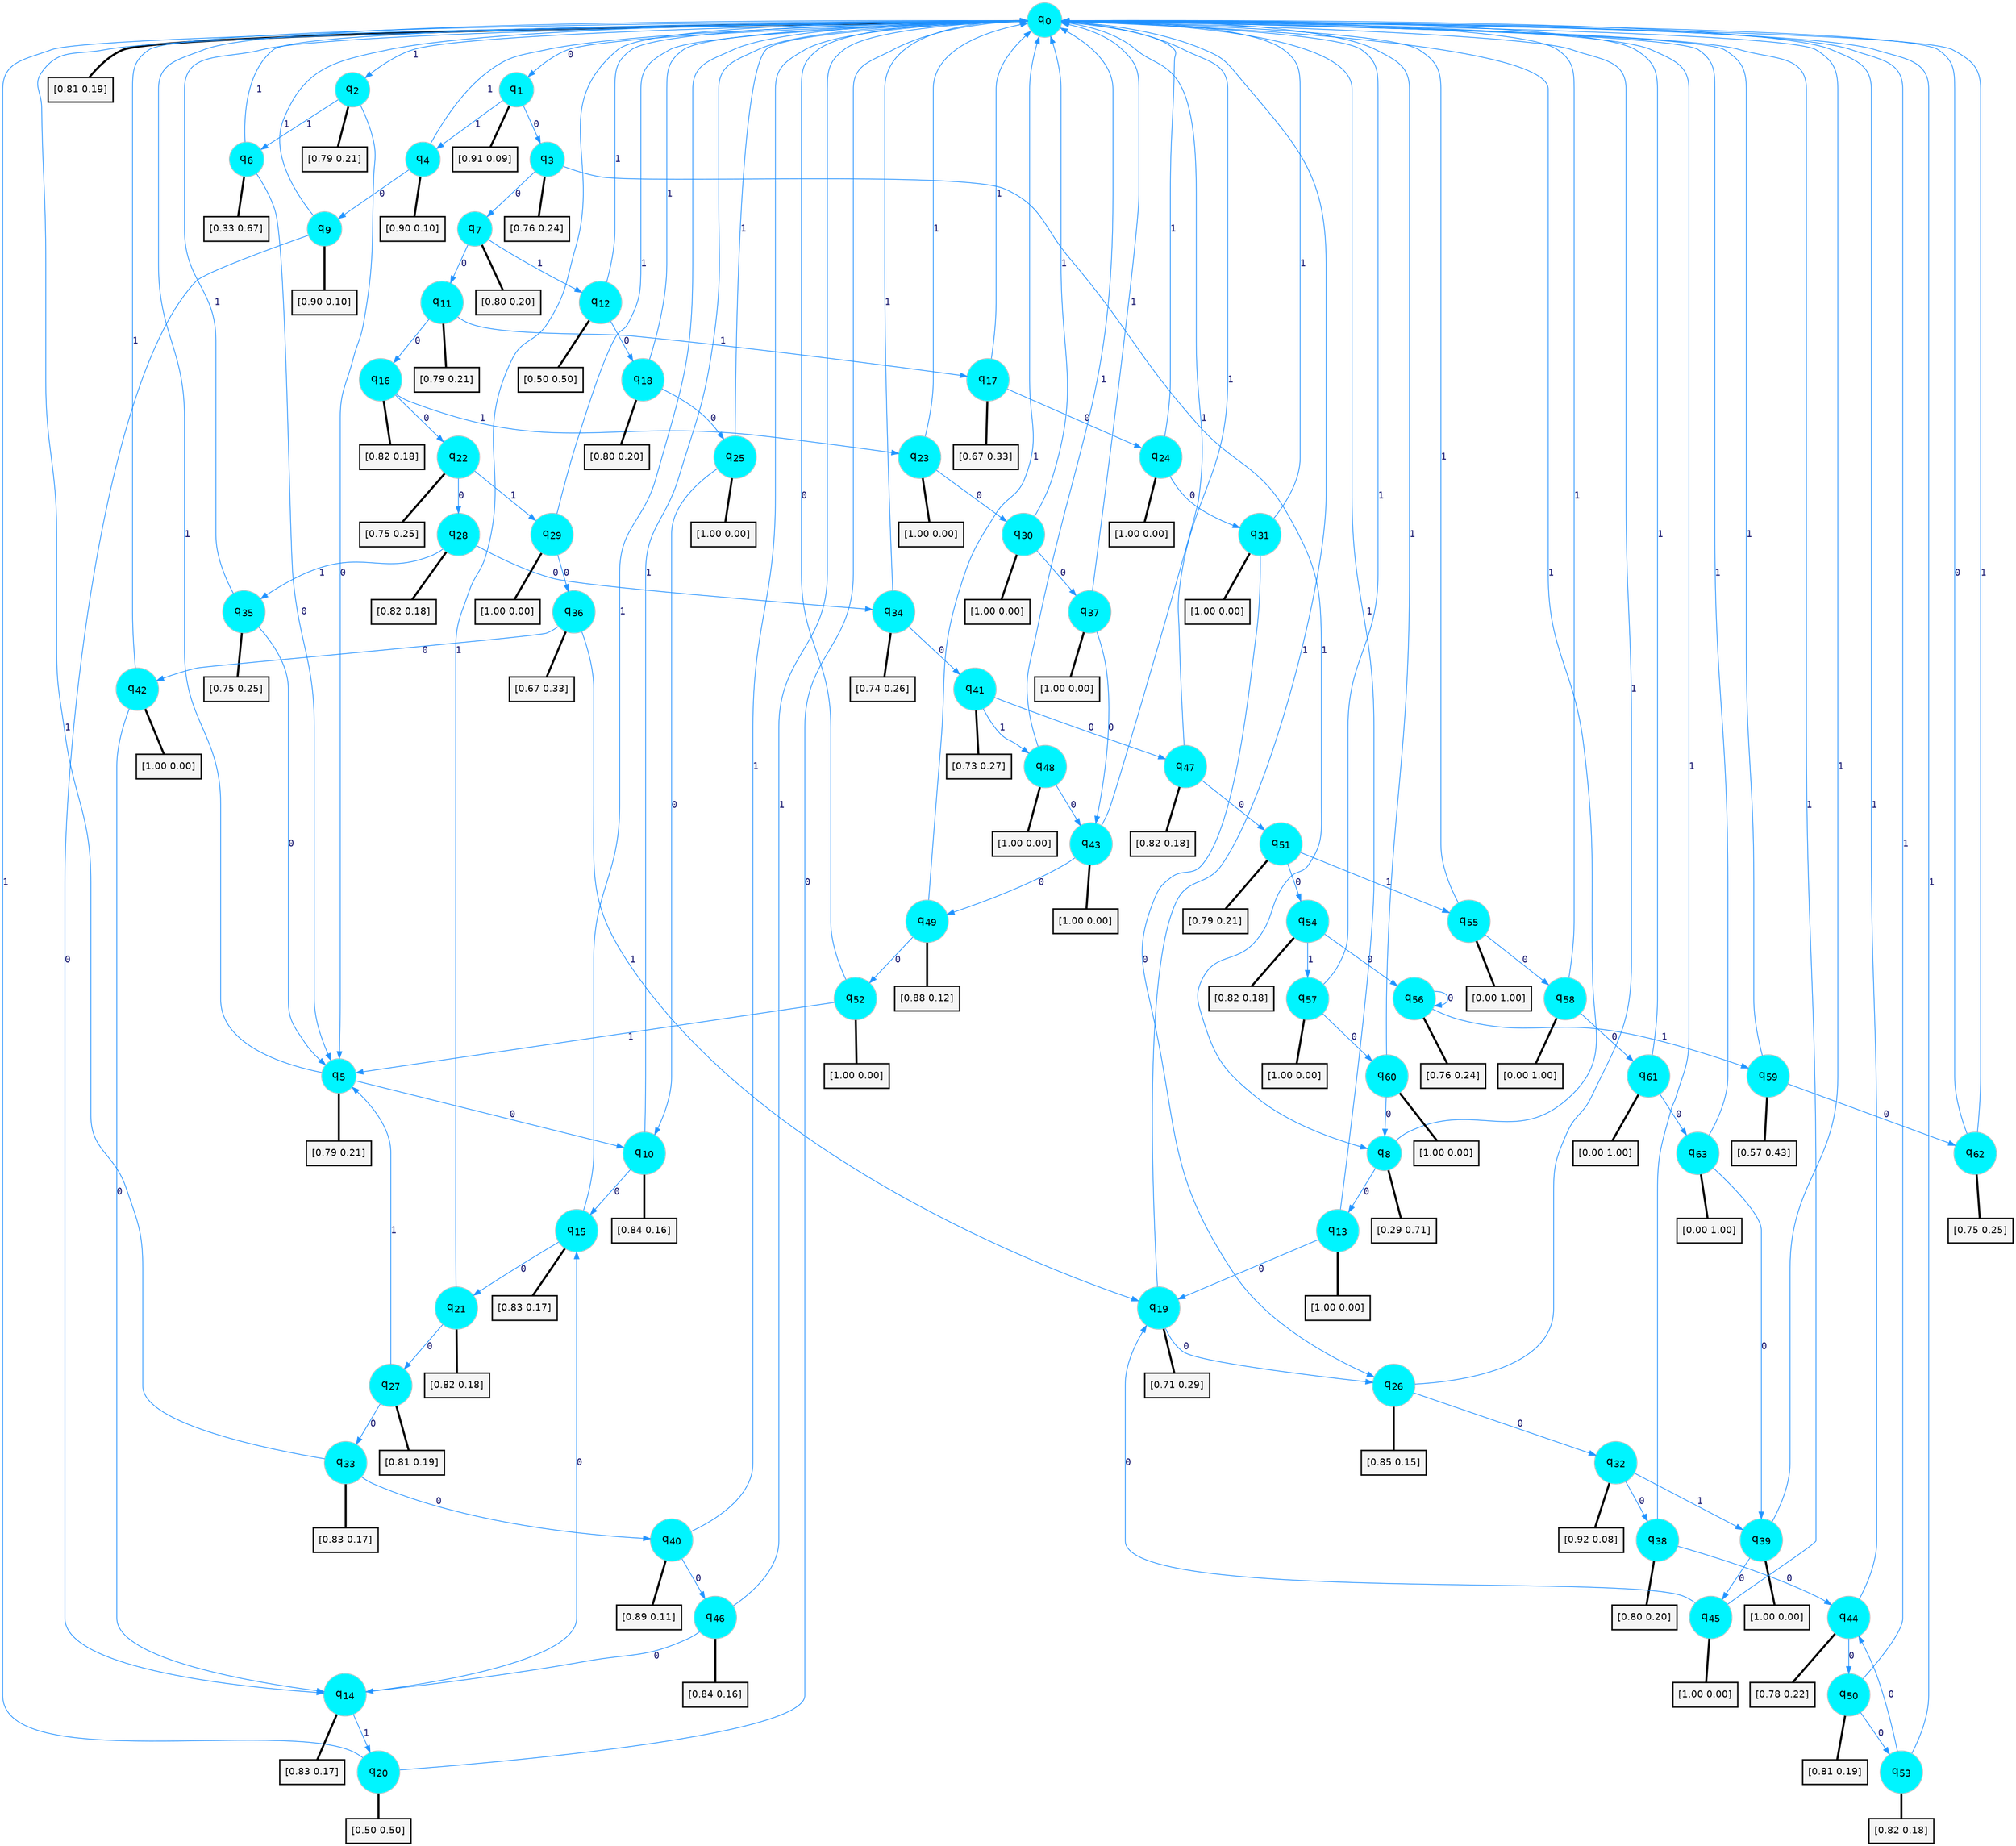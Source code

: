 digraph G {
graph [
bgcolor=transparent, dpi=300, rankdir=TD, size="40,25"];
node [
color=gray, fillcolor=turquoise1, fontcolor=black, fontname=Helvetica, fontsize=16, fontweight=bold, shape=circle, style=filled];
edge [
arrowsize=1, color=dodgerblue1, fontcolor=midnightblue, fontname=courier, fontweight=bold, penwidth=1, style=solid, weight=20];
0[label=<q<SUB>0</SUB>>];
1[label=<q<SUB>1</SUB>>];
2[label=<q<SUB>2</SUB>>];
3[label=<q<SUB>3</SUB>>];
4[label=<q<SUB>4</SUB>>];
5[label=<q<SUB>5</SUB>>];
6[label=<q<SUB>6</SUB>>];
7[label=<q<SUB>7</SUB>>];
8[label=<q<SUB>8</SUB>>];
9[label=<q<SUB>9</SUB>>];
10[label=<q<SUB>10</SUB>>];
11[label=<q<SUB>11</SUB>>];
12[label=<q<SUB>12</SUB>>];
13[label=<q<SUB>13</SUB>>];
14[label=<q<SUB>14</SUB>>];
15[label=<q<SUB>15</SUB>>];
16[label=<q<SUB>16</SUB>>];
17[label=<q<SUB>17</SUB>>];
18[label=<q<SUB>18</SUB>>];
19[label=<q<SUB>19</SUB>>];
20[label=<q<SUB>20</SUB>>];
21[label=<q<SUB>21</SUB>>];
22[label=<q<SUB>22</SUB>>];
23[label=<q<SUB>23</SUB>>];
24[label=<q<SUB>24</SUB>>];
25[label=<q<SUB>25</SUB>>];
26[label=<q<SUB>26</SUB>>];
27[label=<q<SUB>27</SUB>>];
28[label=<q<SUB>28</SUB>>];
29[label=<q<SUB>29</SUB>>];
30[label=<q<SUB>30</SUB>>];
31[label=<q<SUB>31</SUB>>];
32[label=<q<SUB>32</SUB>>];
33[label=<q<SUB>33</SUB>>];
34[label=<q<SUB>34</SUB>>];
35[label=<q<SUB>35</SUB>>];
36[label=<q<SUB>36</SUB>>];
37[label=<q<SUB>37</SUB>>];
38[label=<q<SUB>38</SUB>>];
39[label=<q<SUB>39</SUB>>];
40[label=<q<SUB>40</SUB>>];
41[label=<q<SUB>41</SUB>>];
42[label=<q<SUB>42</SUB>>];
43[label=<q<SUB>43</SUB>>];
44[label=<q<SUB>44</SUB>>];
45[label=<q<SUB>45</SUB>>];
46[label=<q<SUB>46</SUB>>];
47[label=<q<SUB>47</SUB>>];
48[label=<q<SUB>48</SUB>>];
49[label=<q<SUB>49</SUB>>];
50[label=<q<SUB>50</SUB>>];
51[label=<q<SUB>51</SUB>>];
52[label=<q<SUB>52</SUB>>];
53[label=<q<SUB>53</SUB>>];
54[label=<q<SUB>54</SUB>>];
55[label=<q<SUB>55</SUB>>];
56[label=<q<SUB>56</SUB>>];
57[label=<q<SUB>57</SUB>>];
58[label=<q<SUB>58</SUB>>];
59[label=<q<SUB>59</SUB>>];
60[label=<q<SUB>60</SUB>>];
61[label=<q<SUB>61</SUB>>];
62[label=<q<SUB>62</SUB>>];
63[label=<q<SUB>63</SUB>>];
64[label="[0.81 0.19]", shape=box,fontcolor=black, fontname=Helvetica, fontsize=14, penwidth=2, fillcolor=whitesmoke,color=black];
65[label="[0.91 0.09]", shape=box,fontcolor=black, fontname=Helvetica, fontsize=14, penwidth=2, fillcolor=whitesmoke,color=black];
66[label="[0.79 0.21]", shape=box,fontcolor=black, fontname=Helvetica, fontsize=14, penwidth=2, fillcolor=whitesmoke,color=black];
67[label="[0.76 0.24]", shape=box,fontcolor=black, fontname=Helvetica, fontsize=14, penwidth=2, fillcolor=whitesmoke,color=black];
68[label="[0.90 0.10]", shape=box,fontcolor=black, fontname=Helvetica, fontsize=14, penwidth=2, fillcolor=whitesmoke,color=black];
69[label="[0.79 0.21]", shape=box,fontcolor=black, fontname=Helvetica, fontsize=14, penwidth=2, fillcolor=whitesmoke,color=black];
70[label="[0.33 0.67]", shape=box,fontcolor=black, fontname=Helvetica, fontsize=14, penwidth=2, fillcolor=whitesmoke,color=black];
71[label="[0.80 0.20]", shape=box,fontcolor=black, fontname=Helvetica, fontsize=14, penwidth=2, fillcolor=whitesmoke,color=black];
72[label="[0.29 0.71]", shape=box,fontcolor=black, fontname=Helvetica, fontsize=14, penwidth=2, fillcolor=whitesmoke,color=black];
73[label="[0.90 0.10]", shape=box,fontcolor=black, fontname=Helvetica, fontsize=14, penwidth=2, fillcolor=whitesmoke,color=black];
74[label="[0.84 0.16]", shape=box,fontcolor=black, fontname=Helvetica, fontsize=14, penwidth=2, fillcolor=whitesmoke,color=black];
75[label="[0.79 0.21]", shape=box,fontcolor=black, fontname=Helvetica, fontsize=14, penwidth=2, fillcolor=whitesmoke,color=black];
76[label="[0.50 0.50]", shape=box,fontcolor=black, fontname=Helvetica, fontsize=14, penwidth=2, fillcolor=whitesmoke,color=black];
77[label="[1.00 0.00]", shape=box,fontcolor=black, fontname=Helvetica, fontsize=14, penwidth=2, fillcolor=whitesmoke,color=black];
78[label="[0.83 0.17]", shape=box,fontcolor=black, fontname=Helvetica, fontsize=14, penwidth=2, fillcolor=whitesmoke,color=black];
79[label="[0.83 0.17]", shape=box,fontcolor=black, fontname=Helvetica, fontsize=14, penwidth=2, fillcolor=whitesmoke,color=black];
80[label="[0.82 0.18]", shape=box,fontcolor=black, fontname=Helvetica, fontsize=14, penwidth=2, fillcolor=whitesmoke,color=black];
81[label="[0.67 0.33]", shape=box,fontcolor=black, fontname=Helvetica, fontsize=14, penwidth=2, fillcolor=whitesmoke,color=black];
82[label="[0.80 0.20]", shape=box,fontcolor=black, fontname=Helvetica, fontsize=14, penwidth=2, fillcolor=whitesmoke,color=black];
83[label="[0.71 0.29]", shape=box,fontcolor=black, fontname=Helvetica, fontsize=14, penwidth=2, fillcolor=whitesmoke,color=black];
84[label="[0.50 0.50]", shape=box,fontcolor=black, fontname=Helvetica, fontsize=14, penwidth=2, fillcolor=whitesmoke,color=black];
85[label="[0.82 0.18]", shape=box,fontcolor=black, fontname=Helvetica, fontsize=14, penwidth=2, fillcolor=whitesmoke,color=black];
86[label="[0.75 0.25]", shape=box,fontcolor=black, fontname=Helvetica, fontsize=14, penwidth=2, fillcolor=whitesmoke,color=black];
87[label="[1.00 0.00]", shape=box,fontcolor=black, fontname=Helvetica, fontsize=14, penwidth=2, fillcolor=whitesmoke,color=black];
88[label="[1.00 0.00]", shape=box,fontcolor=black, fontname=Helvetica, fontsize=14, penwidth=2, fillcolor=whitesmoke,color=black];
89[label="[1.00 0.00]", shape=box,fontcolor=black, fontname=Helvetica, fontsize=14, penwidth=2, fillcolor=whitesmoke,color=black];
90[label="[0.85 0.15]", shape=box,fontcolor=black, fontname=Helvetica, fontsize=14, penwidth=2, fillcolor=whitesmoke,color=black];
91[label="[0.81 0.19]", shape=box,fontcolor=black, fontname=Helvetica, fontsize=14, penwidth=2, fillcolor=whitesmoke,color=black];
92[label="[0.82 0.18]", shape=box,fontcolor=black, fontname=Helvetica, fontsize=14, penwidth=2, fillcolor=whitesmoke,color=black];
93[label="[1.00 0.00]", shape=box,fontcolor=black, fontname=Helvetica, fontsize=14, penwidth=2, fillcolor=whitesmoke,color=black];
94[label="[1.00 0.00]", shape=box,fontcolor=black, fontname=Helvetica, fontsize=14, penwidth=2, fillcolor=whitesmoke,color=black];
95[label="[1.00 0.00]", shape=box,fontcolor=black, fontname=Helvetica, fontsize=14, penwidth=2, fillcolor=whitesmoke,color=black];
96[label="[0.92 0.08]", shape=box,fontcolor=black, fontname=Helvetica, fontsize=14, penwidth=2, fillcolor=whitesmoke,color=black];
97[label="[0.83 0.17]", shape=box,fontcolor=black, fontname=Helvetica, fontsize=14, penwidth=2, fillcolor=whitesmoke,color=black];
98[label="[0.74 0.26]", shape=box,fontcolor=black, fontname=Helvetica, fontsize=14, penwidth=2, fillcolor=whitesmoke,color=black];
99[label="[0.75 0.25]", shape=box,fontcolor=black, fontname=Helvetica, fontsize=14, penwidth=2, fillcolor=whitesmoke,color=black];
100[label="[0.67 0.33]", shape=box,fontcolor=black, fontname=Helvetica, fontsize=14, penwidth=2, fillcolor=whitesmoke,color=black];
101[label="[1.00 0.00]", shape=box,fontcolor=black, fontname=Helvetica, fontsize=14, penwidth=2, fillcolor=whitesmoke,color=black];
102[label="[0.80 0.20]", shape=box,fontcolor=black, fontname=Helvetica, fontsize=14, penwidth=2, fillcolor=whitesmoke,color=black];
103[label="[1.00 0.00]", shape=box,fontcolor=black, fontname=Helvetica, fontsize=14, penwidth=2, fillcolor=whitesmoke,color=black];
104[label="[0.89 0.11]", shape=box,fontcolor=black, fontname=Helvetica, fontsize=14, penwidth=2, fillcolor=whitesmoke,color=black];
105[label="[0.73 0.27]", shape=box,fontcolor=black, fontname=Helvetica, fontsize=14, penwidth=2, fillcolor=whitesmoke,color=black];
106[label="[1.00 0.00]", shape=box,fontcolor=black, fontname=Helvetica, fontsize=14, penwidth=2, fillcolor=whitesmoke,color=black];
107[label="[1.00 0.00]", shape=box,fontcolor=black, fontname=Helvetica, fontsize=14, penwidth=2, fillcolor=whitesmoke,color=black];
108[label="[0.78 0.22]", shape=box,fontcolor=black, fontname=Helvetica, fontsize=14, penwidth=2, fillcolor=whitesmoke,color=black];
109[label="[1.00 0.00]", shape=box,fontcolor=black, fontname=Helvetica, fontsize=14, penwidth=2, fillcolor=whitesmoke,color=black];
110[label="[0.84 0.16]", shape=box,fontcolor=black, fontname=Helvetica, fontsize=14, penwidth=2, fillcolor=whitesmoke,color=black];
111[label="[0.82 0.18]", shape=box,fontcolor=black, fontname=Helvetica, fontsize=14, penwidth=2, fillcolor=whitesmoke,color=black];
112[label="[1.00 0.00]", shape=box,fontcolor=black, fontname=Helvetica, fontsize=14, penwidth=2, fillcolor=whitesmoke,color=black];
113[label="[0.88 0.12]", shape=box,fontcolor=black, fontname=Helvetica, fontsize=14, penwidth=2, fillcolor=whitesmoke,color=black];
114[label="[0.81 0.19]", shape=box,fontcolor=black, fontname=Helvetica, fontsize=14, penwidth=2, fillcolor=whitesmoke,color=black];
115[label="[0.79 0.21]", shape=box,fontcolor=black, fontname=Helvetica, fontsize=14, penwidth=2, fillcolor=whitesmoke,color=black];
116[label="[1.00 0.00]", shape=box,fontcolor=black, fontname=Helvetica, fontsize=14, penwidth=2, fillcolor=whitesmoke,color=black];
117[label="[0.82 0.18]", shape=box,fontcolor=black, fontname=Helvetica, fontsize=14, penwidth=2, fillcolor=whitesmoke,color=black];
118[label="[0.82 0.18]", shape=box,fontcolor=black, fontname=Helvetica, fontsize=14, penwidth=2, fillcolor=whitesmoke,color=black];
119[label="[0.00 1.00]", shape=box,fontcolor=black, fontname=Helvetica, fontsize=14, penwidth=2, fillcolor=whitesmoke,color=black];
120[label="[0.76 0.24]", shape=box,fontcolor=black, fontname=Helvetica, fontsize=14, penwidth=2, fillcolor=whitesmoke,color=black];
121[label="[1.00 0.00]", shape=box,fontcolor=black, fontname=Helvetica, fontsize=14, penwidth=2, fillcolor=whitesmoke,color=black];
122[label="[0.00 1.00]", shape=box,fontcolor=black, fontname=Helvetica, fontsize=14, penwidth=2, fillcolor=whitesmoke,color=black];
123[label="[0.57 0.43]", shape=box,fontcolor=black, fontname=Helvetica, fontsize=14, penwidth=2, fillcolor=whitesmoke,color=black];
124[label="[1.00 0.00]", shape=box,fontcolor=black, fontname=Helvetica, fontsize=14, penwidth=2, fillcolor=whitesmoke,color=black];
125[label="[0.00 1.00]", shape=box,fontcolor=black, fontname=Helvetica, fontsize=14, penwidth=2, fillcolor=whitesmoke,color=black];
126[label="[0.75 0.25]", shape=box,fontcolor=black, fontname=Helvetica, fontsize=14, penwidth=2, fillcolor=whitesmoke,color=black];
127[label="[0.00 1.00]", shape=box,fontcolor=black, fontname=Helvetica, fontsize=14, penwidth=2, fillcolor=whitesmoke,color=black];
0->1 [label=0];
0->2 [label=1];
0->64 [arrowhead=none, penwidth=3,color=black];
1->3 [label=0];
1->4 [label=1];
1->65 [arrowhead=none, penwidth=3,color=black];
2->5 [label=0];
2->6 [label=1];
2->66 [arrowhead=none, penwidth=3,color=black];
3->7 [label=0];
3->8 [label=1];
3->67 [arrowhead=none, penwidth=3,color=black];
4->9 [label=0];
4->0 [label=1];
4->68 [arrowhead=none, penwidth=3,color=black];
5->10 [label=0];
5->0 [label=1];
5->69 [arrowhead=none, penwidth=3,color=black];
6->5 [label=0];
6->0 [label=1];
6->70 [arrowhead=none, penwidth=3,color=black];
7->11 [label=0];
7->12 [label=1];
7->71 [arrowhead=none, penwidth=3,color=black];
8->13 [label=0];
8->0 [label=1];
8->72 [arrowhead=none, penwidth=3,color=black];
9->14 [label=0];
9->0 [label=1];
9->73 [arrowhead=none, penwidth=3,color=black];
10->15 [label=0];
10->0 [label=1];
10->74 [arrowhead=none, penwidth=3,color=black];
11->16 [label=0];
11->17 [label=1];
11->75 [arrowhead=none, penwidth=3,color=black];
12->18 [label=0];
12->0 [label=1];
12->76 [arrowhead=none, penwidth=3,color=black];
13->19 [label=0];
13->0 [label=1];
13->77 [arrowhead=none, penwidth=3,color=black];
14->15 [label=0];
14->20 [label=1];
14->78 [arrowhead=none, penwidth=3,color=black];
15->21 [label=0];
15->0 [label=1];
15->79 [arrowhead=none, penwidth=3,color=black];
16->22 [label=0];
16->23 [label=1];
16->80 [arrowhead=none, penwidth=3,color=black];
17->24 [label=0];
17->0 [label=1];
17->81 [arrowhead=none, penwidth=3,color=black];
18->25 [label=0];
18->0 [label=1];
18->82 [arrowhead=none, penwidth=3,color=black];
19->26 [label=0];
19->0 [label=1];
19->83 [arrowhead=none, penwidth=3,color=black];
20->0 [label=0];
20->0 [label=1];
20->84 [arrowhead=none, penwidth=3,color=black];
21->27 [label=0];
21->0 [label=1];
21->85 [arrowhead=none, penwidth=3,color=black];
22->28 [label=0];
22->29 [label=1];
22->86 [arrowhead=none, penwidth=3,color=black];
23->30 [label=0];
23->0 [label=1];
23->87 [arrowhead=none, penwidth=3,color=black];
24->31 [label=0];
24->0 [label=1];
24->88 [arrowhead=none, penwidth=3,color=black];
25->10 [label=0];
25->0 [label=1];
25->89 [arrowhead=none, penwidth=3,color=black];
26->32 [label=0];
26->0 [label=1];
26->90 [arrowhead=none, penwidth=3,color=black];
27->33 [label=0];
27->5 [label=1];
27->91 [arrowhead=none, penwidth=3,color=black];
28->34 [label=0];
28->35 [label=1];
28->92 [arrowhead=none, penwidth=3,color=black];
29->36 [label=0];
29->0 [label=1];
29->93 [arrowhead=none, penwidth=3,color=black];
30->37 [label=0];
30->0 [label=1];
30->94 [arrowhead=none, penwidth=3,color=black];
31->26 [label=0];
31->0 [label=1];
31->95 [arrowhead=none, penwidth=3,color=black];
32->38 [label=0];
32->39 [label=1];
32->96 [arrowhead=none, penwidth=3,color=black];
33->40 [label=0];
33->0 [label=1];
33->97 [arrowhead=none, penwidth=3,color=black];
34->41 [label=0];
34->0 [label=1];
34->98 [arrowhead=none, penwidth=3,color=black];
35->5 [label=0];
35->0 [label=1];
35->99 [arrowhead=none, penwidth=3,color=black];
36->42 [label=0];
36->19 [label=1];
36->100 [arrowhead=none, penwidth=3,color=black];
37->43 [label=0];
37->0 [label=1];
37->101 [arrowhead=none, penwidth=3,color=black];
38->44 [label=0];
38->0 [label=1];
38->102 [arrowhead=none, penwidth=3,color=black];
39->45 [label=0];
39->0 [label=1];
39->103 [arrowhead=none, penwidth=3,color=black];
40->46 [label=0];
40->0 [label=1];
40->104 [arrowhead=none, penwidth=3,color=black];
41->47 [label=0];
41->48 [label=1];
41->105 [arrowhead=none, penwidth=3,color=black];
42->14 [label=0];
42->0 [label=1];
42->106 [arrowhead=none, penwidth=3,color=black];
43->49 [label=0];
43->0 [label=1];
43->107 [arrowhead=none, penwidth=3,color=black];
44->50 [label=0];
44->0 [label=1];
44->108 [arrowhead=none, penwidth=3,color=black];
45->19 [label=0];
45->0 [label=1];
45->109 [arrowhead=none, penwidth=3,color=black];
46->14 [label=0];
46->0 [label=1];
46->110 [arrowhead=none, penwidth=3,color=black];
47->51 [label=0];
47->0 [label=1];
47->111 [arrowhead=none, penwidth=3,color=black];
48->43 [label=0];
48->0 [label=1];
48->112 [arrowhead=none, penwidth=3,color=black];
49->52 [label=0];
49->0 [label=1];
49->113 [arrowhead=none, penwidth=3,color=black];
50->53 [label=0];
50->0 [label=1];
50->114 [arrowhead=none, penwidth=3,color=black];
51->54 [label=0];
51->55 [label=1];
51->115 [arrowhead=none, penwidth=3,color=black];
52->0 [label=0];
52->5 [label=1];
52->116 [arrowhead=none, penwidth=3,color=black];
53->44 [label=0];
53->0 [label=1];
53->117 [arrowhead=none, penwidth=3,color=black];
54->56 [label=0];
54->57 [label=1];
54->118 [arrowhead=none, penwidth=3,color=black];
55->58 [label=0];
55->0 [label=1];
55->119 [arrowhead=none, penwidth=3,color=black];
56->56 [label=0];
56->59 [label=1];
56->120 [arrowhead=none, penwidth=3,color=black];
57->60 [label=0];
57->0 [label=1];
57->121 [arrowhead=none, penwidth=3,color=black];
58->61 [label=0];
58->0 [label=1];
58->122 [arrowhead=none, penwidth=3,color=black];
59->62 [label=0];
59->0 [label=1];
59->123 [arrowhead=none, penwidth=3,color=black];
60->8 [label=0];
60->0 [label=1];
60->124 [arrowhead=none, penwidth=3,color=black];
61->63 [label=0];
61->0 [label=1];
61->125 [arrowhead=none, penwidth=3,color=black];
62->0 [label=0];
62->0 [label=1];
62->126 [arrowhead=none, penwidth=3,color=black];
63->39 [label=0];
63->0 [label=1];
63->127 [arrowhead=none, penwidth=3,color=black];
}
